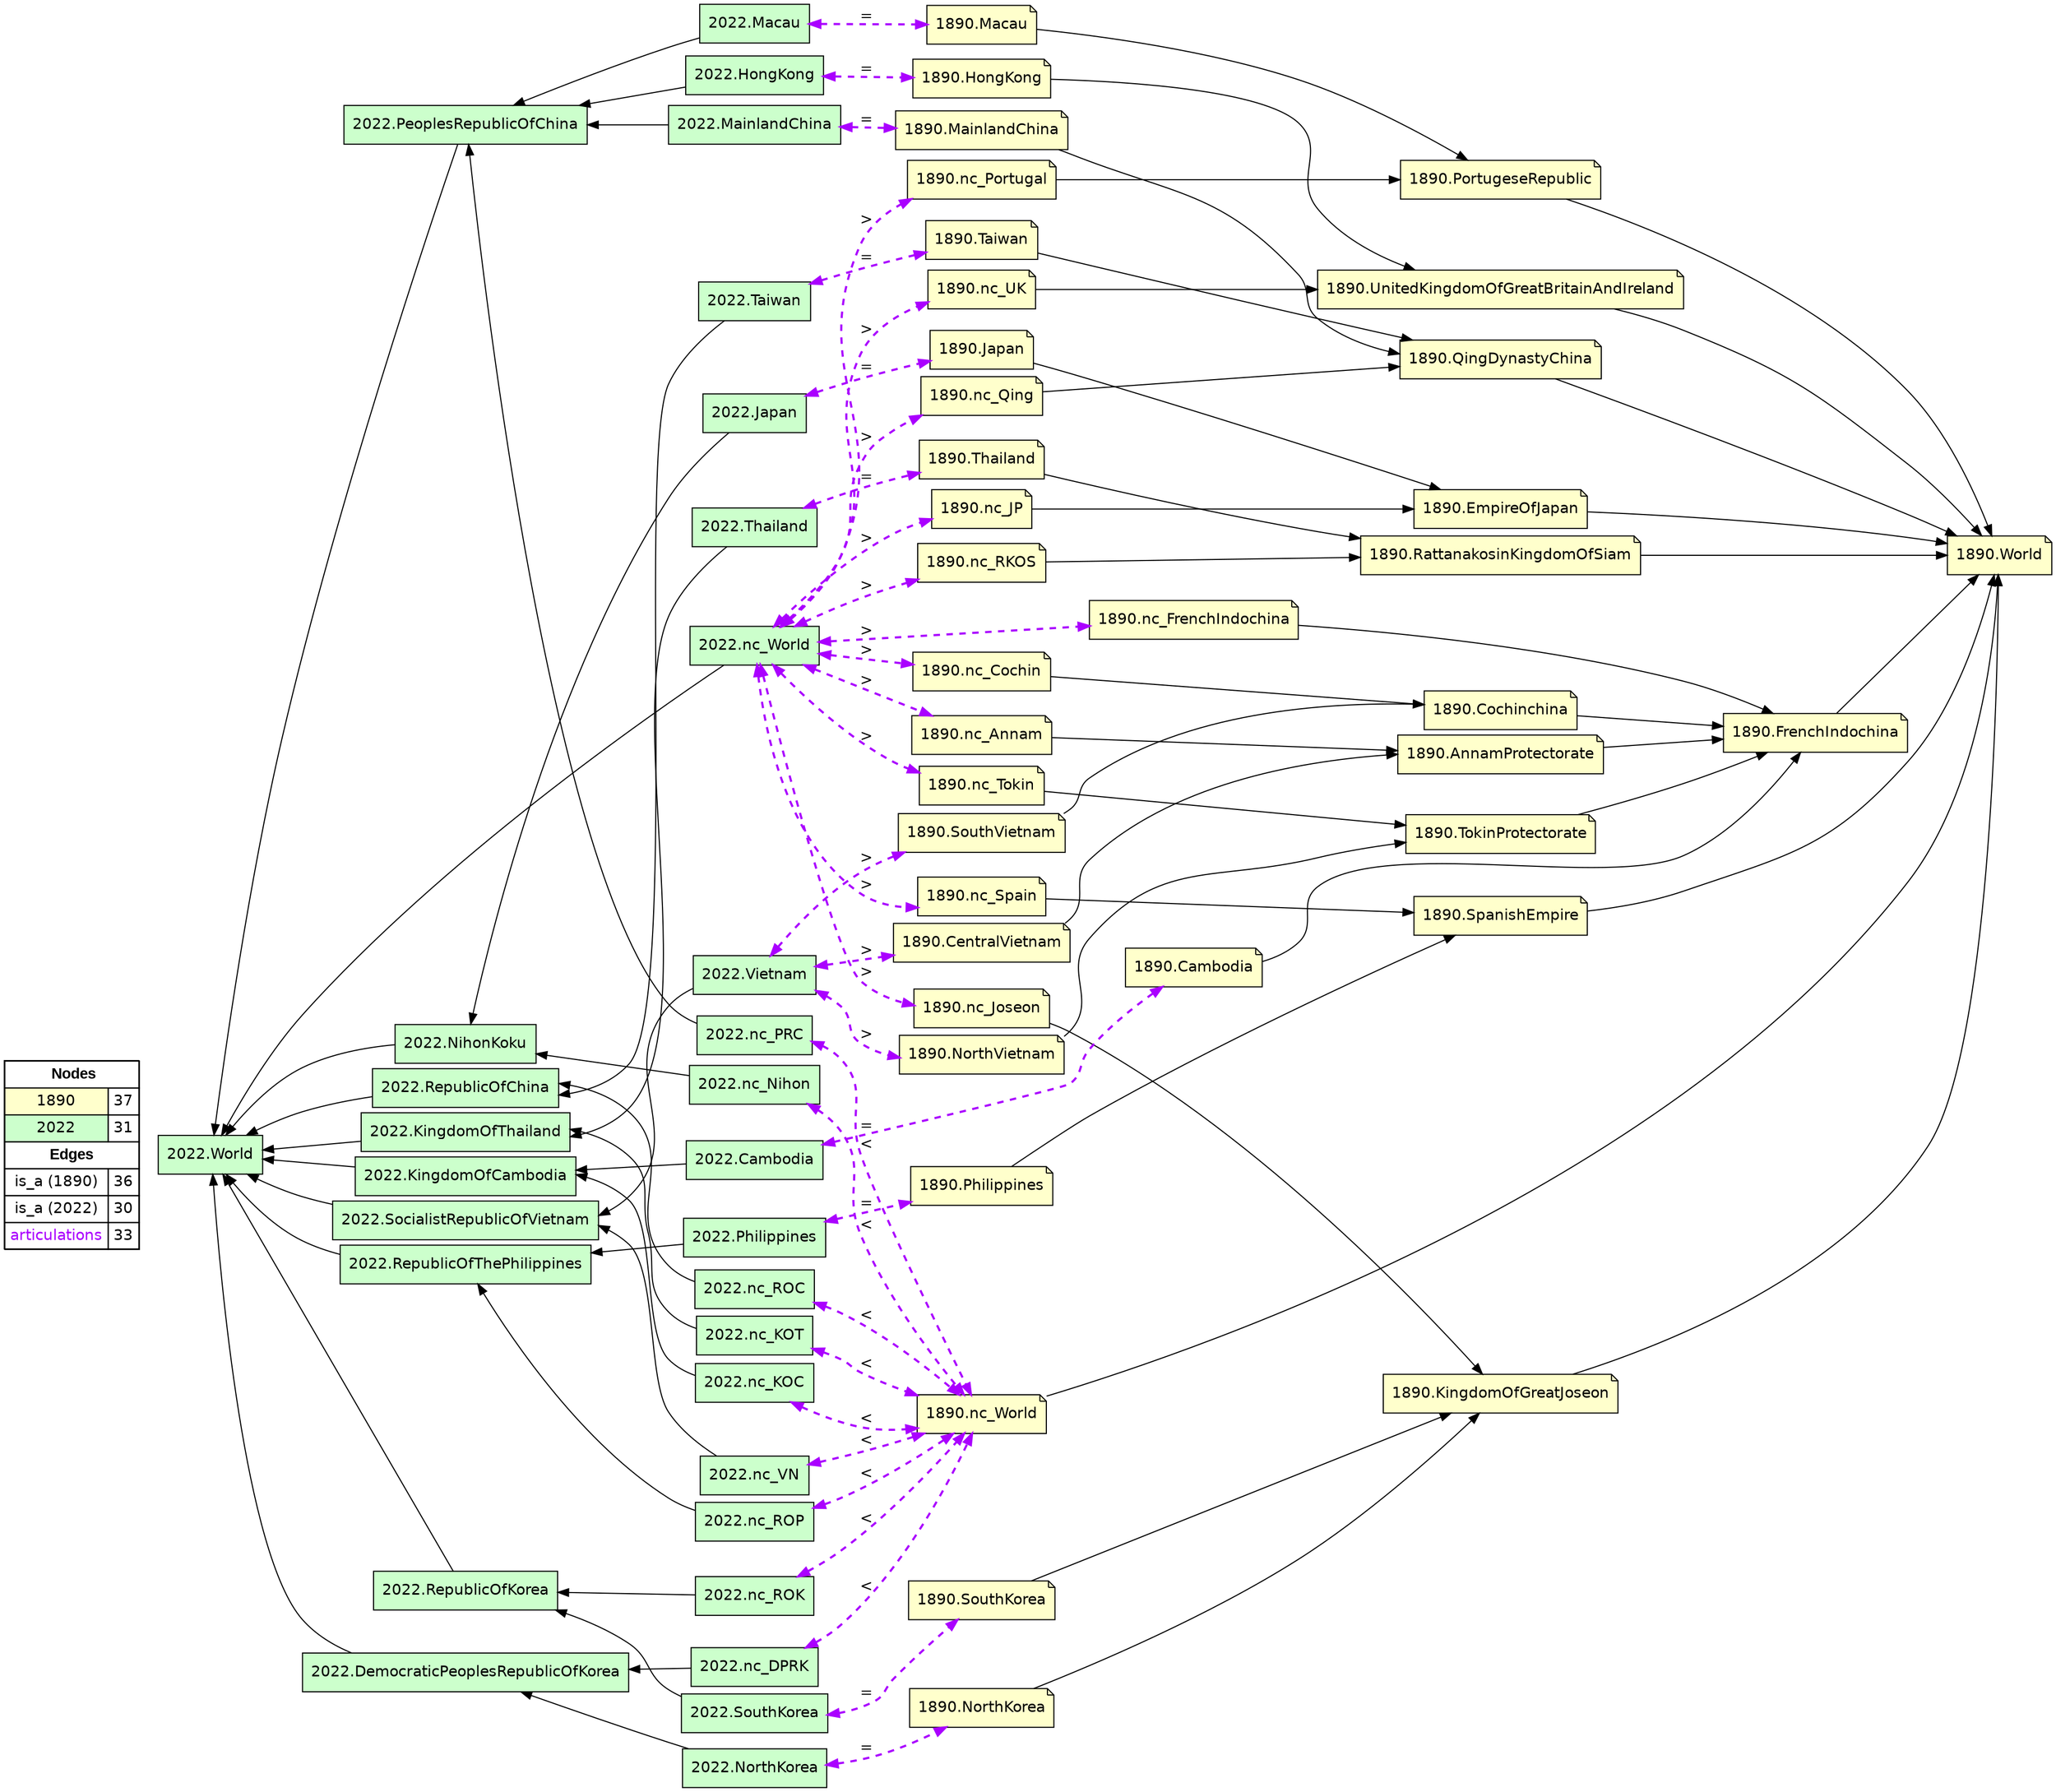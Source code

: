digraph{
rankdir=LR
node[shape=circle style=filled fillcolor="#FFFFFF"] 
node[shape=note style=filled fillcolor="#FFFFCC" fontname="helvetica"] 
"1890.Japan"
"1890.RattanakosinKingdomOfSiam"
"1890.nc_FrenchIndochina"
"1890.NorthKorea"
"1890.nc_World"
"1890.MainlandChina"
"1890.EmpireOfJapan"
"1890.nc_JP"
"1890.HongKong"
"1890.Thailand"
"1890.TokinProtectorate"
"1890.SouthVietnam"
"1890.AnnamProtectorate"
"1890.Cochinchina"
"1890.FrenchIndochina"
"1890.nc_UK"
"1890.nc_Tokin"
"1890.UnitedKingdomOfGreatBritainAndIreland"
"1890.CentralVietnam"
"1890.QingDynastyChina"
"1890.nc_Portugal"
"1890.SpanishEmpire"
"1890.nc_Annam"
"1890.nc_Joseon"
"1890.KingdomOfGreatJoseon"
"1890.PortugeseRepublic"
"1890.nc_RKOS"
"1890.Philippines"
"1890.nc_Qing"
"1890.NorthVietnam"
"1890.nc_Cochin"
"1890.Macau"
"1890.World"
"1890.SouthKorea"
"1890.Taiwan"
"1890.nc_Spain"
"1890.Cambodia"
node[shape=circle style=filled fillcolor="#FFFFFF"] 
node[shape=box style=filled fillcolor="#CCFFCC" fontname="helvetica"] 
"2022.Japan"
"2022.HongKong"
"2022.Macau"
"2022.nc_VN"
"2022.SocialistRepublicOfVietnam"
"2022.RepublicOfKorea"
"2022.DemocraticPeoplesRepublicOfKorea"
"2022.Philippines"
"2022.nc_World"
"2022.PeoplesRepublicOfChina"
"2022.MainlandChina"
"2022.RepublicOfChina"
"2022.RepublicOfThePhilippines"
"2022.nc_Nihon"
"2022.Vietnam"
"2022.nc_DPRK"
"2022.NihonKoku"
"2022.Cambodia"
"2022.World"
"2022.KingdomOfThailand"
"2022.Taiwan"
"2022.nc_PRC"
"2022.Thailand"
"2022.NorthKorea"
"2022.nc_ROK"
"2022.nc_KOC"
"2022.nc_ROC"
"2022.SouthKorea"
"2022.nc_KOT"
"2022.nc_ROP"
"2022.KingdomOfCambodia"
edge[style=solid color="#000000" constraint=true penwidth=1 dir=forward]
edge[style=solid color="#000000" constraint=true penwidth=1 dir=forward]
"1890.Philippines" -> "1890.SpanishEmpire"
"1890.nc_Portugal" -> "1890.PortugeseRepublic"
"1890.CentralVietnam" -> "1890.AnnamProtectorate"
"1890.nc_Joseon" -> "1890.KingdomOfGreatJoseon"
"1890.Cochinchina" -> "1890.FrenchIndochina"
"1890.AnnamProtectorate" -> "1890.FrenchIndochina"
"1890.nc_Cochin" -> "1890.Cochinchina"
"1890.Cambodia" -> "1890.FrenchIndochina"
"1890.RattanakosinKingdomOfSiam" -> "1890.World"
"1890.nc_FrenchIndochina" -> "1890.FrenchIndochina"
"1890.nc_Qing" -> "1890.QingDynastyChina"
"1890.FrenchIndochina" -> "1890.World"
"1890.Taiwan" -> "1890.QingDynastyChina"
"1890.nc_RKOS" -> "1890.RattanakosinKingdomOfSiam"
"1890.Thailand" -> "1890.RattanakosinKingdomOfSiam"
"1890.SouthVietnam" -> "1890.Cochinchina"
"1890.NorthKorea" -> "1890.KingdomOfGreatJoseon"
"1890.nc_UK" -> "1890.UnitedKingdomOfGreatBritainAndIreland"
"1890.NorthVietnam" -> "1890.TokinProtectorate"
"1890.EmpireOfJapan" -> "1890.World"
"1890.nc_Tokin" -> "1890.TokinProtectorate"
"1890.PortugeseRepublic" -> "1890.World"
"1890.Macau" -> "1890.PortugeseRepublic"
"1890.KingdomOfGreatJoseon" -> "1890.World"
"1890.nc_Spain" -> "1890.SpanishEmpire"
"1890.nc_World" -> "1890.World"
"1890.UnitedKingdomOfGreatBritainAndIreland" -> "1890.World"
"1890.nc_Annam" -> "1890.AnnamProtectorate"
"1890.Japan" -> "1890.EmpireOfJapan"
"1890.SpanishEmpire" -> "1890.World"
"1890.SouthKorea" -> "1890.KingdomOfGreatJoseon"
"1890.TokinProtectorate" -> "1890.FrenchIndochina"
"1890.QingDynastyChina" -> "1890.World"
"1890.HongKong" -> "1890.UnitedKingdomOfGreatBritainAndIreland"
"1890.nc_JP" -> "1890.EmpireOfJapan"
"1890.MainlandChina" -> "1890.QingDynastyChina"
edge[style=solid color="#000000" constraint=true penwidth=1 dir=forward]
edge[style=solid color="#000000" constraint=true penwidth=1 dir=forward]
"2022.RepublicOfChina" -> "2022.nc_ROC" [dir=back]
"2022.DemocraticPeoplesRepublicOfKorea" -> "2022.nc_DPRK" [dir=back]
"2022.PeoplesRepublicOfChina" -> "2022.Macau" [dir=back]
"2022.SocialistRepublicOfVietnam" -> "2022.nc_VN" [dir=back]
"2022.World" -> "2022.RepublicOfKorea" [dir=back]
"2022.RepublicOfKorea" -> "2022.SouthKorea" [dir=back]
"2022.NihonKoku" -> "2022.nc_Nihon" [dir=back]
"2022.RepublicOfChina" -> "2022.Taiwan" [dir=back]
"2022.World" -> "2022.RepublicOfChina" [dir=back]
"2022.World" -> "2022.SocialistRepublicOfVietnam" [dir=back]
"2022.World" -> "2022.KingdomOfCambodia" [dir=back]
"2022.World" -> "2022.DemocraticPeoplesRepublicOfKorea" [dir=back]
"2022.World" -> "2022.NihonKoku" [dir=back]
"2022.KingdomOfCambodia" -> "2022.Cambodia" [dir=back]
"2022.RepublicOfKorea" -> "2022.nc_ROK" [dir=back]
"2022.RepublicOfThePhilippines" -> "2022.nc_ROP" [dir=back]
"2022.NihonKoku" -> "2022.Japan" [dir=back]
"2022.World" -> "2022.nc_World" [dir=back]
"2022.SocialistRepublicOfVietnam" -> "2022.Vietnam" [dir=back]
"2022.World" -> "2022.RepublicOfThePhilippines" [dir=back]
"2022.KingdomOfThailand" -> "2022.nc_KOT" [dir=back]
"2022.PeoplesRepublicOfChina" -> "2022.HongKong" [dir=back]
"2022.World" -> "2022.PeoplesRepublicOfChina" [dir=back]
"2022.PeoplesRepublicOfChina" -> "2022.MainlandChina" [dir=back]
"2022.DemocraticPeoplesRepublicOfKorea" -> "2022.NorthKorea" [dir=back]
"2022.RepublicOfThePhilippines" -> "2022.Philippines" [dir=back]
"2022.KingdomOfThailand" -> "2022.Thailand" [dir=back]
"2022.KingdomOfCambodia" -> "2022.nc_KOC" [dir=back]
"2022.World" -> "2022.KingdomOfThailand" [dir=back]
"2022.PeoplesRepublicOfChina" -> "2022.nc_PRC" [dir=back]
edge[style=solid color="#000000" constraint=true penwidth=1 dir=forward]
edge[style=dashed color="#AA00FF" constraint=true penwidth=2 dir=both]
"2022.nc_ROC" -> "1890.nc_World" [label="<"]
"2022.nc_KOC" -> "1890.nc_World" [label="<"]
"2022.nc_World" -> "1890.nc_Qing" [label=">"]
"2022.nc_World" -> "1890.nc_Annam" [label=">"]
"2022.NorthKorea" -> "1890.NorthKorea" [label="="]
"2022.nc_World" -> "1890.nc_Tokin" [label=">"]
"2022.nc_World" -> "1890.nc_UK" [label=">"]
"2022.Vietnam" -> "1890.NorthVietnam" [label=">"]
"2022.nc_DPRK" -> "1890.nc_World" [label="<"]
"2022.Philippines" -> "1890.Philippines" [label="="]
"2022.Thailand" -> "1890.Thailand" [label="="]
"2022.nc_World" -> "1890.nc_Cochin" [label=">"]
"2022.nc_World" -> "1890.nc_Portugal" [label=">"]
"2022.nc_World" -> "1890.nc_JP" [label=">"]
"2022.Vietnam" -> "1890.SouthVietnam" [label=">"]
"2022.nc_Nihon" -> "1890.nc_World" [label="<"]
"2022.nc_ROP" -> "1890.nc_World" [label="<"]
"2022.nc_PRC" -> "1890.nc_World" [label="<"]
"2022.nc_World" -> "1890.nc_Joseon" [label=">"]
"2022.HongKong" -> "1890.HongKong" [label="="]
"2022.SouthKorea" -> "1890.SouthKorea" [label="="]
"2022.nc_ROK" -> "1890.nc_World" [label="<"]
"2022.nc_VN" -> "1890.nc_World" [label="<"]
"2022.nc_KOT" -> "1890.nc_World" [label="<"]
"2022.Cambodia" -> "1890.Cambodia" [label="="]
"2022.nc_World" -> "1890.nc_RKOS" [label=">"]
"2022.Vietnam" -> "1890.CentralVietnam" [label=">"]
"2022.MainlandChina" -> "1890.MainlandChina" [label="="]
"2022.Macau" -> "1890.Macau" [label="="]
"2022.Japan" -> "1890.Japan" [label="="]
"2022.nc_World" -> "1890.nc_FrenchIndochina" [label=">"]
"2022.Taiwan" -> "1890.Taiwan" [label="="]
"2022.nc_World" -> "1890.nc_Spain" [label=">"]
node[shape=box] 
{rank=source Legend [fillcolor= white margin=0 label=< 
 <TABLE BORDER="0" CELLBORDER="1" CELLSPACING="0" CELLPADDING="4"> 
<TR> <TD COLSPAN="2"><font face="Arial Black"> Nodes</font></TD> </TR> 
<TR> 
 <TD bgcolor="#FFFFCC" fontname="helvetica">1890</TD> 
 <TD>37</TD> 
 </TR> 
<TR> 
 <TD bgcolor="#CCFFCC" fontname="helvetica">2022</TD> 
 <TD>31</TD> 
 </TR> 
<TR> <TD COLSPAN="2"><font face = "Arial Black"> Edges </font></TD> </TR> 
<TR> 
 <TD><font color ="#000000">is_a (1890)</font></TD><TD>36</TD>
</TR>
<TR> 
 <TD><font color ="#000000">is_a (2022)</font></TD><TD>30</TD>
</TR>
<TR> 
 <TD><font color ="#AA00FF">articulations</font></TD><TD>33</TD>
</TR>
</TABLE> 
 >] } 
}
